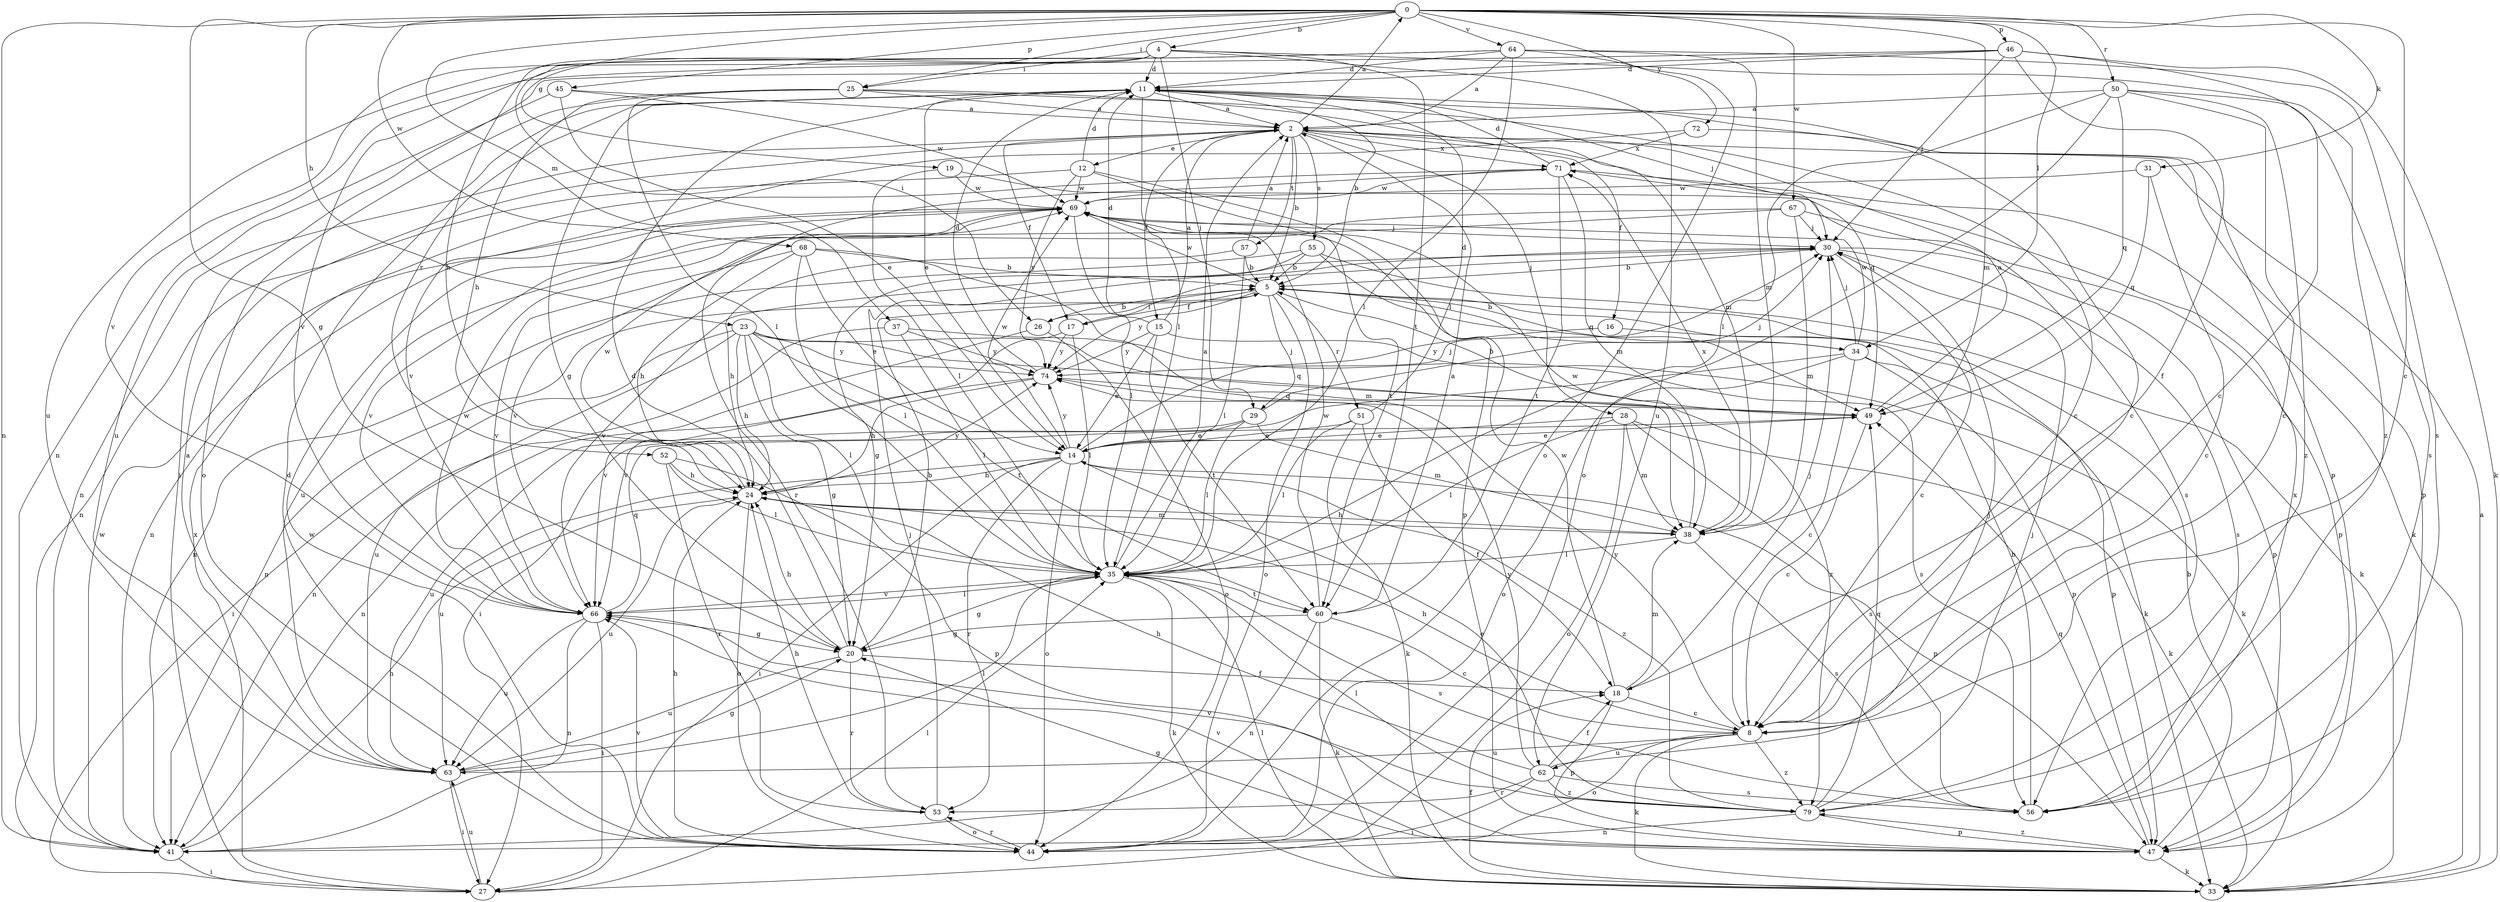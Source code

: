 strict digraph  {
0;
2;
4;
5;
8;
11;
12;
14;
15;
16;
17;
18;
19;
20;
23;
24;
25;
26;
27;
28;
29;
30;
31;
33;
34;
35;
37;
38;
41;
44;
45;
46;
47;
49;
50;
51;
52;
53;
55;
56;
57;
60;
62;
63;
64;
66;
67;
68;
69;
71;
72;
74;
79;
0 -> 4  [label=b];
0 -> 8  [label=c];
0 -> 19  [label=g];
0 -> 20  [label=g];
0 -> 23  [label=h];
0 -> 25  [label=i];
0 -> 31  [label=k];
0 -> 34  [label=l];
0 -> 37  [label=m];
0 -> 38  [label=m];
0 -> 41  [label=n];
0 -> 45  [label=p];
0 -> 46  [label=p];
0 -> 50  [label=r];
0 -> 64  [label=v];
0 -> 67  [label=w];
0 -> 68  [label=w];
0 -> 72  [label=y];
2 -> 0  [label=a];
2 -> 5  [label=b];
2 -> 12  [label=e];
2 -> 15  [label=f];
2 -> 16  [label=f];
2 -> 17  [label=f];
2 -> 28  [label=j];
2 -> 41  [label=n];
2 -> 49  [label=q];
2 -> 55  [label=s];
2 -> 57  [label=t];
2 -> 71  [label=x];
4 -> 11  [label=d];
4 -> 24  [label=h];
4 -> 25  [label=i];
4 -> 26  [label=i];
4 -> 29  [label=j];
4 -> 60  [label=t];
4 -> 62  [label=u];
4 -> 66  [label=v];
4 -> 79  [label=z];
5 -> 17  [label=f];
5 -> 26  [label=i];
5 -> 29  [label=j];
5 -> 34  [label=l];
5 -> 41  [label=n];
5 -> 44  [label=o];
5 -> 51  [label=r];
5 -> 69  [label=w];
5 -> 74  [label=y];
8 -> 24  [label=h];
8 -> 33  [label=k];
8 -> 44  [label=o];
8 -> 62  [label=u];
8 -> 63  [label=u];
8 -> 74  [label=y];
8 -> 79  [label=z];
11 -> 2  [label=a];
11 -> 5  [label=b];
11 -> 8  [label=c];
11 -> 14  [label=e];
11 -> 20  [label=g];
11 -> 30  [label=j];
11 -> 35  [label=l];
11 -> 47  [label=p];
11 -> 52  [label=r];
12 -> 11  [label=d];
12 -> 41  [label=n];
12 -> 47  [label=p];
12 -> 60  [label=t];
12 -> 69  [label=w];
12 -> 74  [label=y];
14 -> 24  [label=h];
14 -> 27  [label=i];
14 -> 30  [label=j];
14 -> 44  [label=o];
14 -> 47  [label=p];
14 -> 53  [label=r];
14 -> 63  [label=u];
14 -> 69  [label=w];
14 -> 74  [label=y];
14 -> 79  [label=z];
15 -> 2  [label=a];
15 -> 11  [label=d];
15 -> 14  [label=e];
15 -> 33  [label=k];
15 -> 60  [label=t];
15 -> 74  [label=y];
16 -> 47  [label=p];
16 -> 74  [label=y];
17 -> 30  [label=j];
17 -> 35  [label=l];
17 -> 66  [label=v];
17 -> 74  [label=y];
18 -> 8  [label=c];
18 -> 30  [label=j];
18 -> 38  [label=m];
18 -> 47  [label=p];
18 -> 69  [label=w];
19 -> 35  [label=l];
19 -> 56  [label=s];
19 -> 69  [label=w];
20 -> 5  [label=b];
20 -> 11  [label=d];
20 -> 18  [label=f];
20 -> 24  [label=h];
20 -> 53  [label=r];
20 -> 63  [label=u];
23 -> 20  [label=g];
23 -> 24  [label=h];
23 -> 27  [label=i];
23 -> 35  [label=l];
23 -> 49  [label=q];
23 -> 60  [label=t];
23 -> 63  [label=u];
23 -> 74  [label=y];
23 -> 79  [label=z];
24 -> 38  [label=m];
24 -> 44  [label=o];
24 -> 63  [label=u];
24 -> 69  [label=w];
24 -> 74  [label=y];
25 -> 2  [label=a];
25 -> 8  [label=c];
25 -> 24  [label=h];
25 -> 35  [label=l];
25 -> 38  [label=m];
25 -> 44  [label=o];
26 -> 5  [label=b];
26 -> 44  [label=o];
26 -> 66  [label=v];
27 -> 35  [label=l];
27 -> 63  [label=u];
27 -> 71  [label=x];
28 -> 14  [label=e];
28 -> 33  [label=k];
28 -> 35  [label=l];
28 -> 38  [label=m];
28 -> 44  [label=o];
28 -> 56  [label=s];
29 -> 14  [label=e];
29 -> 30  [label=j];
29 -> 35  [label=l];
29 -> 38  [label=m];
29 -> 63  [label=u];
30 -> 5  [label=b];
30 -> 8  [label=c];
30 -> 47  [label=p];
30 -> 56  [label=s];
30 -> 66  [label=v];
31 -> 8  [label=c];
31 -> 49  [label=q];
31 -> 69  [label=w];
33 -> 2  [label=a];
33 -> 18  [label=f];
33 -> 35  [label=l];
34 -> 5  [label=b];
34 -> 8  [label=c];
34 -> 27  [label=i];
34 -> 30  [label=j];
34 -> 33  [label=k];
34 -> 44  [label=o];
34 -> 47  [label=p];
34 -> 69  [label=w];
35 -> 2  [label=a];
35 -> 20  [label=g];
35 -> 33  [label=k];
35 -> 56  [label=s];
35 -> 60  [label=t];
35 -> 66  [label=v];
37 -> 35  [label=l];
37 -> 41  [label=n];
37 -> 56  [label=s];
37 -> 74  [label=y];
38 -> 24  [label=h];
38 -> 35  [label=l];
38 -> 56  [label=s];
38 -> 69  [label=w];
38 -> 71  [label=x];
41 -> 24  [label=h];
41 -> 27  [label=i];
41 -> 69  [label=w];
44 -> 11  [label=d];
44 -> 24  [label=h];
44 -> 53  [label=r];
44 -> 66  [label=v];
44 -> 69  [label=w];
45 -> 2  [label=a];
45 -> 14  [label=e];
45 -> 63  [label=u];
45 -> 69  [label=w];
46 -> 8  [label=c];
46 -> 11  [label=d];
46 -> 18  [label=f];
46 -> 27  [label=i];
46 -> 30  [label=j];
46 -> 33  [label=k];
46 -> 41  [label=n];
47 -> 5  [label=b];
47 -> 20  [label=g];
47 -> 33  [label=k];
47 -> 49  [label=q];
47 -> 66  [label=v];
47 -> 79  [label=z];
49 -> 2  [label=a];
49 -> 5  [label=b];
49 -> 8  [label=c];
49 -> 14  [label=e];
50 -> 2  [label=a];
50 -> 8  [label=c];
50 -> 35  [label=l];
50 -> 44  [label=o];
50 -> 49  [label=q];
50 -> 56  [label=s];
50 -> 79  [label=z];
51 -> 11  [label=d];
51 -> 14  [label=e];
51 -> 18  [label=f];
51 -> 33  [label=k];
51 -> 35  [label=l];
52 -> 24  [label=h];
52 -> 35  [label=l];
52 -> 47  [label=p];
52 -> 53  [label=r];
53 -> 24  [label=h];
53 -> 30  [label=j];
53 -> 44  [label=o];
55 -> 5  [label=b];
55 -> 20  [label=g];
55 -> 33  [label=k];
55 -> 41  [label=n];
55 -> 49  [label=q];
56 -> 5  [label=b];
56 -> 71  [label=x];
57 -> 2  [label=a];
57 -> 5  [label=b];
57 -> 24  [label=h];
57 -> 35  [label=l];
60 -> 2  [label=a];
60 -> 8  [label=c];
60 -> 20  [label=g];
60 -> 33  [label=k];
60 -> 41  [label=n];
60 -> 69  [label=w];
62 -> 18  [label=f];
62 -> 24  [label=h];
62 -> 27  [label=i];
62 -> 30  [label=j];
62 -> 53  [label=r];
62 -> 56  [label=s];
62 -> 74  [label=y];
62 -> 79  [label=z];
63 -> 2  [label=a];
63 -> 20  [label=g];
63 -> 27  [label=i];
63 -> 35  [label=l];
64 -> 2  [label=a];
64 -> 11  [label=d];
64 -> 35  [label=l];
64 -> 38  [label=m];
64 -> 44  [label=o];
64 -> 56  [label=s];
64 -> 63  [label=u];
64 -> 66  [label=v];
66 -> 20  [label=g];
66 -> 27  [label=i];
66 -> 35  [label=l];
66 -> 41  [label=n];
66 -> 49  [label=q];
66 -> 63  [label=u];
66 -> 69  [label=w];
67 -> 30  [label=j];
67 -> 38  [label=m];
67 -> 47  [label=p];
67 -> 63  [label=u];
67 -> 66  [label=v];
68 -> 5  [label=b];
68 -> 14  [label=e];
68 -> 24  [label=h];
68 -> 35  [label=l];
68 -> 38  [label=m];
68 -> 66  [label=v];
69 -> 30  [label=j];
69 -> 35  [label=l];
69 -> 41  [label=n];
69 -> 66  [label=v];
71 -> 11  [label=d];
71 -> 33  [label=k];
71 -> 38  [label=m];
71 -> 53  [label=r];
71 -> 60  [label=t];
71 -> 69  [label=w];
72 -> 47  [label=p];
72 -> 66  [label=v];
72 -> 71  [label=x];
74 -> 11  [label=d];
74 -> 24  [label=h];
74 -> 41  [label=n];
74 -> 49  [label=q];
79 -> 14  [label=e];
79 -> 30  [label=j];
79 -> 35  [label=l];
79 -> 41  [label=n];
79 -> 47  [label=p];
79 -> 49  [label=q];
79 -> 66  [label=v];
}
